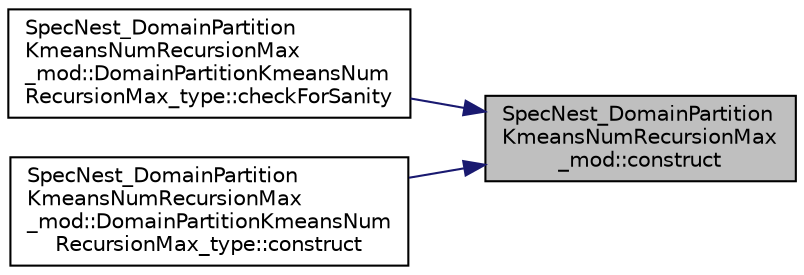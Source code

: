 digraph "SpecNest_DomainPartitionKmeansNumRecursionMax_mod::construct"
{
 // LATEX_PDF_SIZE
  edge [fontname="Helvetica",fontsize="10",labelfontname="Helvetica",labelfontsize="10"];
  node [fontname="Helvetica",fontsize="10",shape=record];
  rankdir="RL";
  Node1 [label="SpecNest_DomainPartition\lKmeansNumRecursionMax\l_mod::construct",height=0.2,width=0.4,color="black", fillcolor="grey75", style="filled", fontcolor="black",tooltip=" "];
  Node1 -> Node2 [dir="back",color="midnightblue",fontsize="10",style="solid"];
  Node2 [label="SpecNest_DomainPartition\lKmeansNumRecursionMax\l_mod::DomainPartitionKmeansNum\lRecursionMax_type::checkForSanity",height=0.2,width=0.4,color="black", fillcolor="white", style="filled",URL="$structSpecNest__DomainPartitionKmeansNumRecursionMax__mod_1_1DomainPartitionKmeansNumRecursionMax__type.html#ac605c4d6fba9d44eb479dab036149d9c",tooltip=" "];
  Node1 -> Node3 [dir="back",color="midnightblue",fontsize="10",style="solid"];
  Node3 [label="SpecNest_DomainPartition\lKmeansNumRecursionMax\l_mod::DomainPartitionKmeansNum\lRecursionMax_type::construct",height=0.2,width=0.4,color="black", fillcolor="white", style="filled",URL="$structSpecNest__DomainPartitionKmeansNumRecursionMax__mod_1_1DomainPartitionKmeansNumRecursionMax__type.html#a76bf539f78a4c560862a0614060b82a1",tooltip=" "];
}
